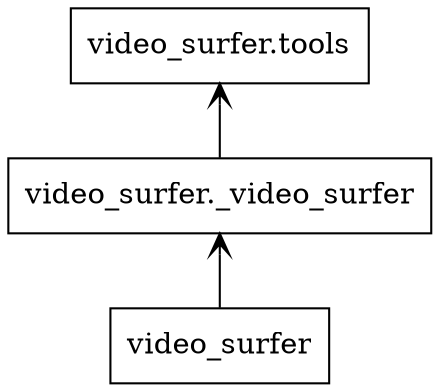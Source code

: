 digraph "packages_autogen_agentchat" {
rankdir=BT
charset="utf-8"
"video_surfer" [color="black", label=<video_surfer>, shape="box", style="solid"];
"video_surfer._video_surfer" [color="black", label=<video_surfer._video_surfer>, shape="box", style="solid"];
"video_surfer.tools" [color="black", label=<video_surfer.tools>, shape="box", style="solid"];
"video_surfer" -> "video_surfer._video_surfer" [arrowhead="open", arrowtail="none"];
"video_surfer._video_surfer" -> "video_surfer.tools" [arrowhead="open", arrowtail="none"];
}
